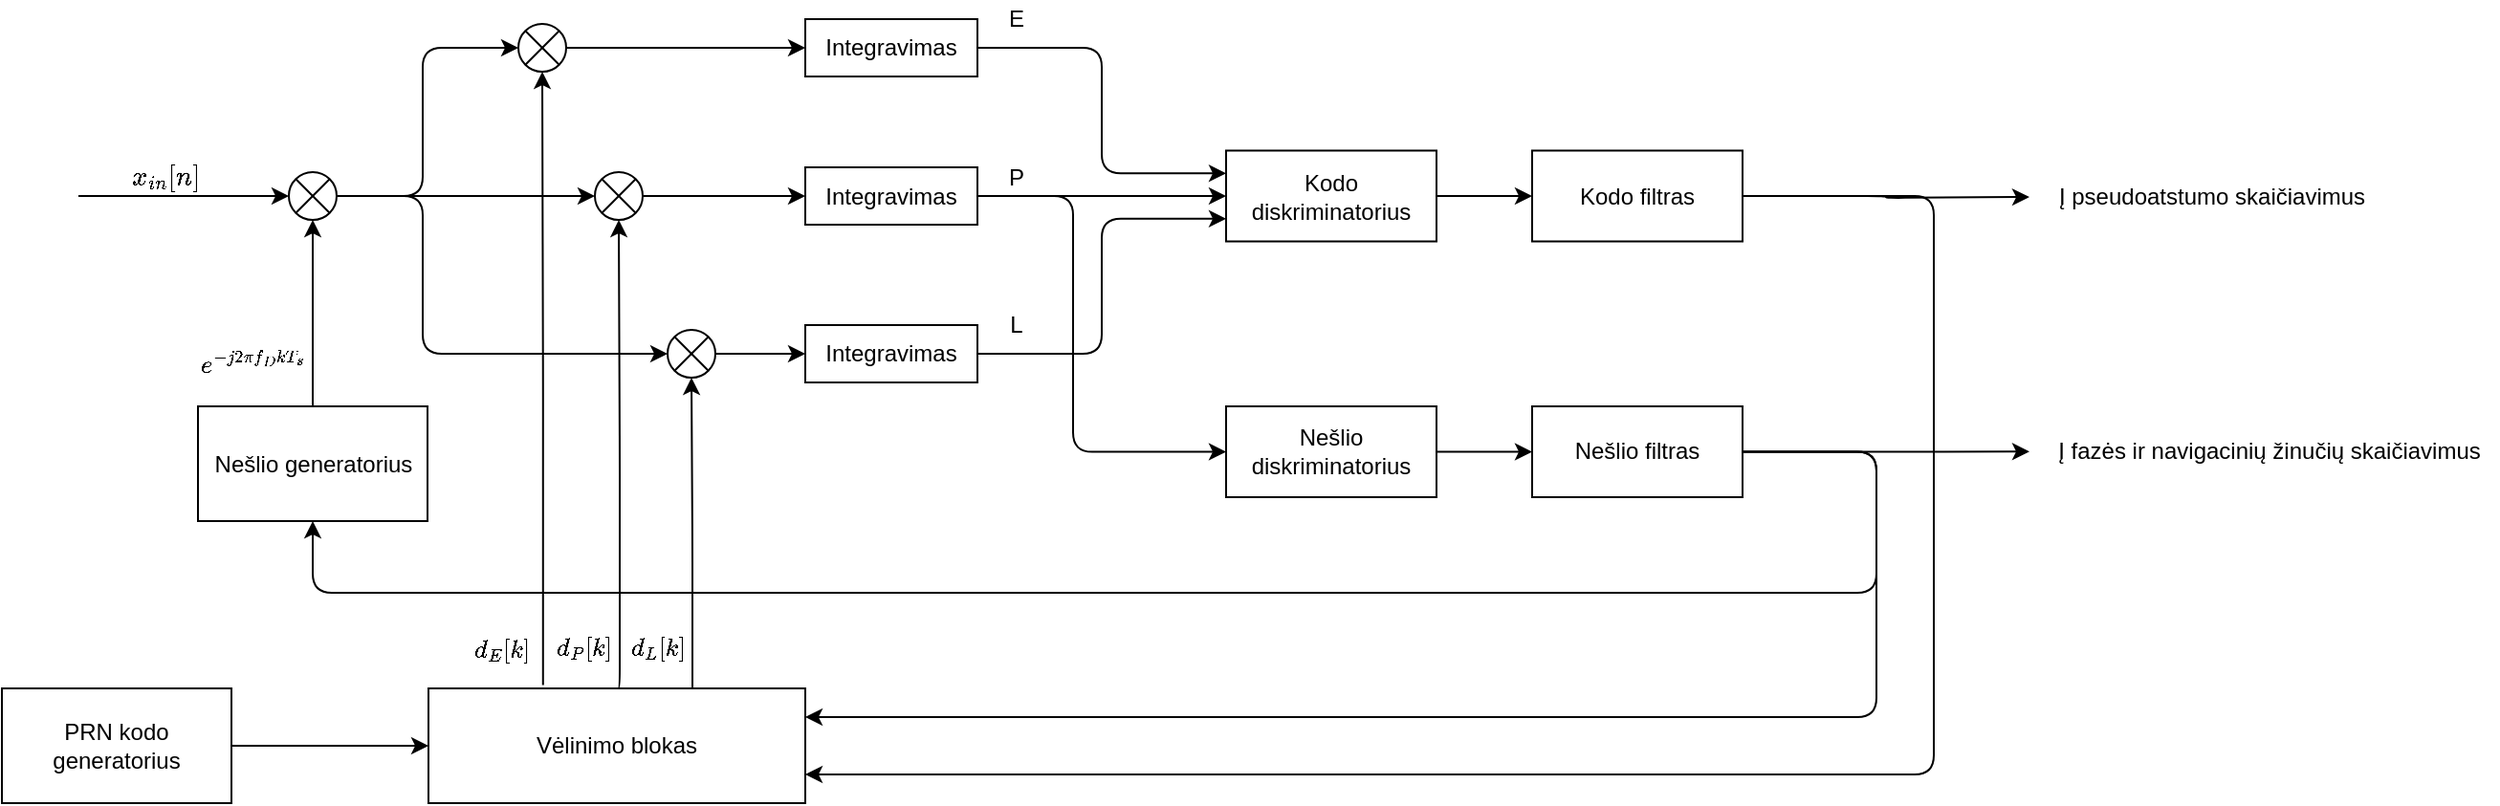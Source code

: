 <mxfile>
    <diagram id="_uO6bgUFnsAU4fkTNqeo" name="Page-1">
        <mxGraphModel dx="1258" dy="601" grid="1" gridSize="10" guides="1" tooltips="1" connect="1" arrows="1" fold="1" page="1" pageScale="1" pageWidth="850" pageHeight="1100" math="1" shadow="0">
            <root>
                <mxCell id="0"/>
                <mxCell id="1" parent="0"/>
                <mxCell id="6" value="" style="endArrow=classic;html=1;entryX=0;entryY=0.5;entryDx=0;entryDy=0;" parent="1" target="2" edge="1">
                    <mxGeometry width="50" height="50" relative="1" as="geometry">
                        <mxPoint x="50" y="282.5" as="sourcePoint"/>
                        <mxPoint x="130" y="292.5" as="targetPoint"/>
                    </mxGeometry>
                </mxCell>
                <mxCell id="7" value="$$x_{in}[n]$$" style="text;html=1;align=center;verticalAlign=middle;resizable=0;points=[];autosize=1;strokeColor=none;fillColor=none;" parent="1" vertex="1">
                    <mxGeometry x="50" y="262.5" width="90" height="20" as="geometry"/>
                </mxCell>
                <mxCell id="10" style="edgeStyle=none;html=1;exitX=0.5;exitY=0;exitDx=0;exitDy=0;entryX=0.5;entryY=1;entryDx=0;entryDy=0;" parent="1" source="9" target="2" edge="1">
                    <mxGeometry relative="1" as="geometry"/>
                </mxCell>
                <mxCell id="70" value="$$e^{-j2\pi f_D kT_s}$$&lt;span style=&quot;font-family: &amp;#34;droid sans mono&amp;#34; , monospace , monospace , &amp;#34;droid sans fallback&amp;#34; ; font-size: 14px ; color: rgb(78 , 201 , 176)&quot;&gt;&lt;br&gt;&lt;/span&gt;" style="edgeLabel;html=1;align=center;verticalAlign=middle;resizable=0;points=[];" vertex="1" connectable="0" parent="10">
                    <mxGeometry x="-0.328" y="2" relative="1" as="geometry">
                        <mxPoint x="-30" y="18" as="offset"/>
                    </mxGeometry>
                </mxCell>
                <mxCell id="9" value="Nešlio generatorius" style="rounded=0;whiteSpace=wrap;html=1;" parent="1" vertex="1">
                    <mxGeometry x="112.5" y="392.5" width="120" height="60" as="geometry"/>
                </mxCell>
                <mxCell id="12" value="" style="group" parent="1" vertex="1" connectable="0">
                    <mxGeometry x="160" y="270" width="25" height="25" as="geometry"/>
                </mxCell>
                <mxCell id="2" value="" style="ellipse;whiteSpace=wrap;html=1;aspect=fixed;" parent="12" vertex="1">
                    <mxGeometry width="25" height="25" as="geometry"/>
                </mxCell>
                <mxCell id="3" value="" style="endArrow=none;html=1;exitX=0;exitY=1;exitDx=0;exitDy=0;entryX=1;entryY=0;entryDx=0;entryDy=0;" parent="12" source="2" target="2" edge="1">
                    <mxGeometry width="50" height="50" relative="1" as="geometry">
                        <mxPoint x="95" y="70" as="sourcePoint"/>
                        <mxPoint x="126.25" y="32.5" as="targetPoint"/>
                    </mxGeometry>
                </mxCell>
                <mxCell id="4" value="" style="endArrow=none;html=1;exitX=1;exitY=1;exitDx=0;exitDy=0;entryX=0;entryY=0;entryDx=0;entryDy=0;" parent="12" source="2" target="2" edge="1">
                    <mxGeometry width="50" height="50" relative="1" as="geometry">
                        <mxPoint x="79.911" y="65.607" as="sourcePoint"/>
                        <mxPoint x="97.589" y="44.393" as="targetPoint"/>
                    </mxGeometry>
                </mxCell>
                <mxCell id="17" style="edgeStyle=orthogonalEdgeStyle;html=1;exitX=1;exitY=0.5;exitDx=0;exitDy=0;entryX=0;entryY=0.5;entryDx=0;entryDy=0;" parent="1" source="2" target="14" edge="1">
                    <mxGeometry relative="1" as="geometry">
                        <Array as="points">
                            <mxPoint x="230" y="282.5"/>
                            <mxPoint x="230" y="205.5"/>
                        </Array>
                    </mxGeometry>
                </mxCell>
                <mxCell id="18" value="" style="group" parent="1" vertex="1" connectable="0">
                    <mxGeometry x="320" y="270" width="25" height="25" as="geometry"/>
                </mxCell>
                <mxCell id="19" value="" style="ellipse;whiteSpace=wrap;html=1;aspect=fixed;" parent="18" vertex="1">
                    <mxGeometry width="25" height="25" as="geometry"/>
                </mxCell>
                <mxCell id="20" value="" style="endArrow=none;html=1;exitX=0;exitY=1;exitDx=0;exitDy=0;entryX=1;entryY=0;entryDx=0;entryDy=0;" parent="18" source="19" target="19" edge="1">
                    <mxGeometry width="50" height="50" relative="1" as="geometry">
                        <mxPoint x="95" y="70" as="sourcePoint"/>
                        <mxPoint x="126.25" y="32.5" as="targetPoint"/>
                    </mxGeometry>
                </mxCell>
                <mxCell id="21" value="" style="endArrow=none;html=1;exitX=1;exitY=1;exitDx=0;exitDy=0;entryX=0;entryY=0;entryDx=0;entryDy=0;" parent="18" source="19" target="19" edge="1">
                    <mxGeometry width="50" height="50" relative="1" as="geometry">
                        <mxPoint x="79.911" y="65.607" as="sourcePoint"/>
                        <mxPoint x="97.589" y="44.393" as="targetPoint"/>
                    </mxGeometry>
                </mxCell>
                <mxCell id="38" style="edgeStyle=orthogonalEdgeStyle;html=1;exitX=1;exitY=0.5;exitDx=0;exitDy=0;entryX=0;entryY=0.5;entryDx=0;entryDy=0;" parent="1" source="14" target="31" edge="1">
                    <mxGeometry relative="1" as="geometry"/>
                </mxCell>
                <mxCell id="14" value="" style="ellipse;whiteSpace=wrap;html=1;aspect=fixed;" parent="1" vertex="1">
                    <mxGeometry x="280" y="192.5" width="25" height="25" as="geometry"/>
                </mxCell>
                <mxCell id="15" value="" style="endArrow=none;html=1;exitX=0;exitY=1;exitDx=0;exitDy=0;entryX=1;entryY=0;entryDx=0;entryDy=0;" parent="1" source="14" target="14" edge="1">
                    <mxGeometry width="50" height="50" relative="1" as="geometry">
                        <mxPoint x="345" y="272.5" as="sourcePoint"/>
                        <mxPoint x="376.25" y="235" as="targetPoint"/>
                    </mxGeometry>
                </mxCell>
                <mxCell id="16" value="" style="endArrow=none;html=1;exitX=1;exitY=1;exitDx=0;exitDy=0;entryX=0;entryY=0;entryDx=0;entryDy=0;" parent="1" source="14" target="14" edge="1">
                    <mxGeometry width="50" height="50" relative="1" as="geometry">
                        <mxPoint x="329.911" y="268.107" as="sourcePoint"/>
                        <mxPoint x="347.589" y="246.893" as="targetPoint"/>
                    </mxGeometry>
                </mxCell>
                <mxCell id="26" style="edgeStyle=orthogonalEdgeStyle;html=1;exitX=1;exitY=0.5;exitDx=0;exitDy=0;entryX=0;entryY=0.5;entryDx=0;entryDy=0;" parent="1" source="2" target="19" edge="1">
                    <mxGeometry relative="1" as="geometry"/>
                </mxCell>
                <mxCell id="29" value="" style="group" parent="1" vertex="1" connectable="0">
                    <mxGeometry x="358" y="352.5" width="25" height="25" as="geometry"/>
                </mxCell>
                <mxCell id="22" value="" style="group" parent="29" vertex="1" connectable="0">
                    <mxGeometry width="25" height="25" as="geometry"/>
                </mxCell>
                <mxCell id="23" value="" style="ellipse;whiteSpace=wrap;html=1;aspect=fixed;" parent="22" vertex="1">
                    <mxGeometry width="25" height="25" as="geometry"/>
                </mxCell>
                <mxCell id="24" value="" style="endArrow=none;html=1;exitX=0;exitY=1;exitDx=0;exitDy=0;entryX=1;entryY=0;entryDx=0;entryDy=0;" parent="22" source="23" target="23" edge="1">
                    <mxGeometry width="50" height="50" relative="1" as="geometry">
                        <mxPoint x="95" y="70" as="sourcePoint"/>
                        <mxPoint x="126.25" y="32.5" as="targetPoint"/>
                    </mxGeometry>
                </mxCell>
                <mxCell id="25" value="" style="endArrow=none;html=1;exitX=1;exitY=1;exitDx=0;exitDy=0;entryX=0;entryY=0;entryDx=0;entryDy=0;" parent="22" source="23" target="23" edge="1">
                    <mxGeometry width="50" height="50" relative="1" as="geometry">
                        <mxPoint x="79.911" y="65.607" as="sourcePoint"/>
                        <mxPoint x="97.589" y="44.393" as="targetPoint"/>
                    </mxGeometry>
                </mxCell>
                <mxCell id="28" style="edgeStyle=orthogonalEdgeStyle;html=1;exitX=1;exitY=1;exitDx=0;exitDy=0;" parent="29" source="23" edge="1">
                    <mxGeometry relative="1" as="geometry">
                        <mxPoint x="21.333" y="21.333" as="targetPoint"/>
                    </mxGeometry>
                </mxCell>
                <mxCell id="30" style="edgeStyle=orthogonalEdgeStyle;html=1;exitX=1;exitY=0.5;exitDx=0;exitDy=0;entryX=0;entryY=0.5;entryDx=0;entryDy=0;" parent="1" source="2" target="23" edge="1">
                    <mxGeometry relative="1" as="geometry">
                        <Array as="points">
                            <mxPoint x="230" y="282.5"/>
                            <mxPoint x="230" y="365.5"/>
                        </Array>
                    </mxGeometry>
                </mxCell>
                <mxCell id="47" style="edgeStyle=orthogonalEdgeStyle;html=1;exitX=1;exitY=0.5;exitDx=0;exitDy=0;entryX=0;entryY=0.25;entryDx=0;entryDy=0;" parent="1" source="31" target="45" edge="1">
                    <mxGeometry relative="1" as="geometry"/>
                </mxCell>
                <mxCell id="31" value="Integravimas" style="rounded=0;whiteSpace=wrap;html=1;" parent="1" vertex="1">
                    <mxGeometry x="430" y="190" width="90" height="30" as="geometry"/>
                </mxCell>
                <mxCell id="48" style="edgeStyle=orthogonalEdgeStyle;html=1;exitX=1;exitY=0.5;exitDx=0;exitDy=0;entryX=0;entryY=0.5;entryDx=0;entryDy=0;" parent="1" source="34" target="45" edge="1">
                    <mxGeometry relative="1" as="geometry"/>
                </mxCell>
                <mxCell id="53" style="edgeStyle=orthogonalEdgeStyle;html=1;exitX=1;exitY=0.5;exitDx=0;exitDy=0;entryX=0;entryY=0.5;entryDx=0;entryDy=0;" parent="1" source="34" target="46" edge="1">
                    <mxGeometry relative="1" as="geometry">
                        <Array as="points">
                            <mxPoint x="570" y="283"/>
                            <mxPoint x="570" y="416"/>
                        </Array>
                    </mxGeometry>
                </mxCell>
                <mxCell id="34" value="Integravimas" style="rounded=0;whiteSpace=wrap;html=1;" parent="1" vertex="1">
                    <mxGeometry x="430" y="267.5" width="90" height="30" as="geometry"/>
                </mxCell>
                <mxCell id="49" style="edgeStyle=orthogonalEdgeStyle;html=1;exitX=1;exitY=0.5;exitDx=0;exitDy=0;entryX=0;entryY=0.75;entryDx=0;entryDy=0;" parent="1" source="35" target="45" edge="1">
                    <mxGeometry relative="1" as="geometry"/>
                </mxCell>
                <mxCell id="35" value="Integravimas" style="rounded=0;whiteSpace=wrap;html=1;" parent="1" vertex="1">
                    <mxGeometry x="430" y="350" width="90" height="30" as="geometry"/>
                </mxCell>
                <mxCell id="36" style="edgeStyle=orthogonalEdgeStyle;html=1;exitX=1;exitY=0.5;exitDx=0;exitDy=0;entryX=0;entryY=0.5;entryDx=0;entryDy=0;" parent="1" source="23" target="35" edge="1">
                    <mxGeometry relative="1" as="geometry"/>
                </mxCell>
                <mxCell id="37" style="edgeStyle=orthogonalEdgeStyle;html=1;exitX=1;exitY=0.5;exitDx=0;exitDy=0;entryX=0;entryY=0.5;entryDx=0;entryDy=0;" parent="1" source="19" target="34" edge="1">
                    <mxGeometry relative="1" as="geometry"/>
                </mxCell>
                <mxCell id="42" style="edgeStyle=orthogonalEdgeStyle;html=1;exitX=0.304;exitY=-0.03;exitDx=0;exitDy=0;entryX=0.5;entryY=1;entryDx=0;entryDy=0;exitPerimeter=0;" parent="1" source="39" target="14" edge="1">
                    <mxGeometry relative="1" as="geometry"/>
                </mxCell>
                <mxCell id="67" value="$$d_E[k]$$" style="edgeLabel;html=1;align=center;verticalAlign=middle;resizable=0;points=[];" vertex="1" connectable="0" parent="42">
                    <mxGeometry x="0.854" relative="1" as="geometry">
                        <mxPoint x="-22" y="279" as="offset"/>
                    </mxGeometry>
                </mxCell>
                <mxCell id="43" style="edgeStyle=orthogonalEdgeStyle;html=1;exitX=0.5;exitY=0;exitDx=0;exitDy=0;entryX=0.5;entryY=1;entryDx=0;entryDy=0;" parent="1" source="39" target="19" edge="1">
                    <mxGeometry relative="1" as="geometry">
                        <mxPoint x="331" y="300" as="targetPoint"/>
                        <Array as="points">
                            <mxPoint x="333" y="540"/>
                            <mxPoint x="333" y="418"/>
                            <mxPoint x="333" y="418"/>
                        </Array>
                    </mxGeometry>
                </mxCell>
                <mxCell id="44" style="edgeStyle=orthogonalEdgeStyle;html=1;exitX=0.711;exitY=0.008;exitDx=0;exitDy=0;entryX=0.5;entryY=1;entryDx=0;entryDy=0;exitPerimeter=0;" parent="1" source="39" target="23" edge="1">
                    <mxGeometry relative="1" as="geometry">
                        <Array as="points">
                            <mxPoint x="371" y="551"/>
                            <mxPoint x="371" y="464"/>
                            <mxPoint x="371" y="464"/>
                        </Array>
                    </mxGeometry>
                </mxCell>
                <mxCell id="39" value="Vėlinimo blokas" style="rounded=0;whiteSpace=wrap;html=1;" parent="1" vertex="1">
                    <mxGeometry x="233" y="540" width="197" height="60" as="geometry"/>
                </mxCell>
                <mxCell id="41" style="edgeStyle=orthogonalEdgeStyle;html=1;exitX=1;exitY=0.5;exitDx=0;exitDy=0;entryX=0;entryY=0.5;entryDx=0;entryDy=0;" parent="1" source="40" target="39" edge="1">
                    <mxGeometry relative="1" as="geometry"/>
                </mxCell>
                <mxCell id="40" value="PRN kodo generatorius" style="rounded=0;whiteSpace=wrap;html=1;" parent="1" vertex="1">
                    <mxGeometry x="10" y="540" width="120" height="60" as="geometry"/>
                </mxCell>
                <mxCell id="58" style="edgeStyle=orthogonalEdgeStyle;html=1;exitX=1;exitY=0.5;exitDx=0;exitDy=0;entryX=0;entryY=0.5;entryDx=0;entryDy=0;" parent="1" source="45" target="57" edge="1">
                    <mxGeometry relative="1" as="geometry"/>
                </mxCell>
                <mxCell id="45" value="Kodo diskriminatorius" style="rounded=0;whiteSpace=wrap;html=1;" parent="1" vertex="1">
                    <mxGeometry x="650" y="258.75" width="110" height="47.5" as="geometry"/>
                </mxCell>
                <mxCell id="59" style="edgeStyle=orthogonalEdgeStyle;html=1;exitX=1;exitY=0.5;exitDx=0;exitDy=0;entryX=0;entryY=0.5;entryDx=0;entryDy=0;" parent="1" source="46" target="56" edge="1">
                    <mxGeometry relative="1" as="geometry"/>
                </mxCell>
                <mxCell id="46" value="Nešlio diskriminatorius" style="rounded=0;whiteSpace=wrap;html=1;" parent="1" vertex="1">
                    <mxGeometry x="650" y="392.5" width="110" height="47.5" as="geometry"/>
                </mxCell>
                <mxCell id="50" value="E" style="text;html=1;align=center;verticalAlign=middle;resizable=0;points=[];autosize=1;strokeColor=none;fillColor=none;" parent="1" vertex="1">
                    <mxGeometry x="530" y="180" width="20" height="20" as="geometry"/>
                </mxCell>
                <mxCell id="51" value="P" style="text;html=1;align=center;verticalAlign=middle;resizable=0;points=[];autosize=1;strokeColor=none;fillColor=none;" parent="1" vertex="1">
                    <mxGeometry x="530" y="262.5" width="20" height="20" as="geometry"/>
                </mxCell>
                <mxCell id="52" value="L" style="text;html=1;align=center;verticalAlign=middle;resizable=0;points=[];autosize=1;strokeColor=none;fillColor=none;" parent="1" vertex="1">
                    <mxGeometry x="530" y="340" width="20" height="20" as="geometry"/>
                </mxCell>
                <mxCell id="62" style="edgeStyle=orthogonalEdgeStyle;html=1;exitX=1;exitY=0.5;exitDx=0;exitDy=0;" parent="1" source="56" edge="1">
                    <mxGeometry relative="1" as="geometry">
                        <mxPoint x="1070" y="416.143" as="targetPoint"/>
                    </mxGeometry>
                </mxCell>
                <mxCell id="65" style="edgeStyle=orthogonalEdgeStyle;html=1;exitX=1;exitY=0.5;exitDx=0;exitDy=0;entryX=1;entryY=0.25;entryDx=0;entryDy=0;" parent="1" source="56" target="39" edge="1">
                    <mxGeometry relative="1" as="geometry">
                        <Array as="points">
                            <mxPoint x="990" y="416"/>
                            <mxPoint x="990" y="555"/>
                        </Array>
                    </mxGeometry>
                </mxCell>
                <mxCell id="66" style="edgeStyle=orthogonalEdgeStyle;html=1;exitX=1;exitY=0.5;exitDx=0;exitDy=0;entryX=0.5;entryY=1;entryDx=0;entryDy=0;" parent="1" source="56" target="9" edge="1">
                    <mxGeometry relative="1" as="geometry">
                        <Array as="points">
                            <mxPoint x="990" y="416"/>
                            <mxPoint x="990" y="490"/>
                            <mxPoint x="172" y="490"/>
                        </Array>
                    </mxGeometry>
                </mxCell>
                <mxCell id="56" value="Nešlio filtras" style="rounded=0;whiteSpace=wrap;html=1;" parent="1" vertex="1">
                    <mxGeometry x="810" y="392.5" width="110" height="47.5" as="geometry"/>
                </mxCell>
                <mxCell id="60" style="edgeStyle=orthogonalEdgeStyle;html=1;exitX=1;exitY=0.5;exitDx=0;exitDy=0;" parent="1" source="57" edge="1">
                    <mxGeometry relative="1" as="geometry">
                        <mxPoint x="1070" y="283" as="targetPoint"/>
                    </mxGeometry>
                </mxCell>
                <mxCell id="64" style="edgeStyle=orthogonalEdgeStyle;html=1;exitX=1;exitY=0.5;exitDx=0;exitDy=0;entryX=1;entryY=0.75;entryDx=0;entryDy=0;" parent="1" source="57" target="39" edge="1">
                    <mxGeometry relative="1" as="geometry">
                        <Array as="points">
                            <mxPoint x="1020" y="283"/>
                            <mxPoint x="1020" y="585"/>
                        </Array>
                    </mxGeometry>
                </mxCell>
                <mxCell id="57" value="Kodo filtras" style="rounded=0;whiteSpace=wrap;html=1;" parent="1" vertex="1">
                    <mxGeometry x="810" y="258.75" width="110" height="47.5" as="geometry"/>
                </mxCell>
                <mxCell id="61" value="Į pseudoatstumo skaičiavimus" style="text;html=1;align=center;verticalAlign=middle;resizable=0;points=[];autosize=1;strokeColor=none;fillColor=none;" parent="1" vertex="1">
                    <mxGeometry x="1075" y="272.5" width="180" height="20" as="geometry"/>
                </mxCell>
                <mxCell id="63" value="Į fazės ir navigacinių žinučių skaičiavimus" style="text;html=1;align=center;verticalAlign=middle;resizable=0;points=[];autosize=1;strokeColor=none;fillColor=none;" parent="1" vertex="1">
                    <mxGeometry x="1075" y="406.25" width="240" height="20" as="geometry"/>
                </mxCell>
                <mxCell id="68" value="$$d_P[k]$$" style="edgeLabel;html=1;align=center;verticalAlign=middle;resizable=0;points=[];" vertex="1" connectable="0" parent="1">
                    <mxGeometry x="286.003" y="526.002" as="geometry">
                        <mxPoint x="28" y="-7" as="offset"/>
                    </mxGeometry>
                </mxCell>
                <mxCell id="69" value="$$d_L[k]$$" style="edgeLabel;html=1;align=center;verticalAlign=middle;resizable=0;points=[];" vertex="1" connectable="0" parent="1">
                    <mxGeometry x="325.003" y="526.002" as="geometry">
                        <mxPoint x="28" y="-7" as="offset"/>
                    </mxGeometry>
                </mxCell>
            </root>
        </mxGraphModel>
    </diagram>
</mxfile>